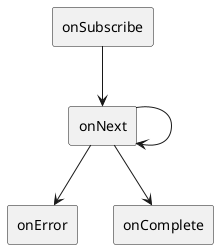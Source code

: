 @startuml
'skinparam linetype polyline
'skinparam linetype ortho

rectangle "onSubscribe" as onS {

}

rectangle "onNext" as onN {

}

rectangle "onError" as onE {

}

rectangle "onComplete" as onC {

}

onS --> onN
onN --> onN
onN --> onE
onN --> onC





@enduml